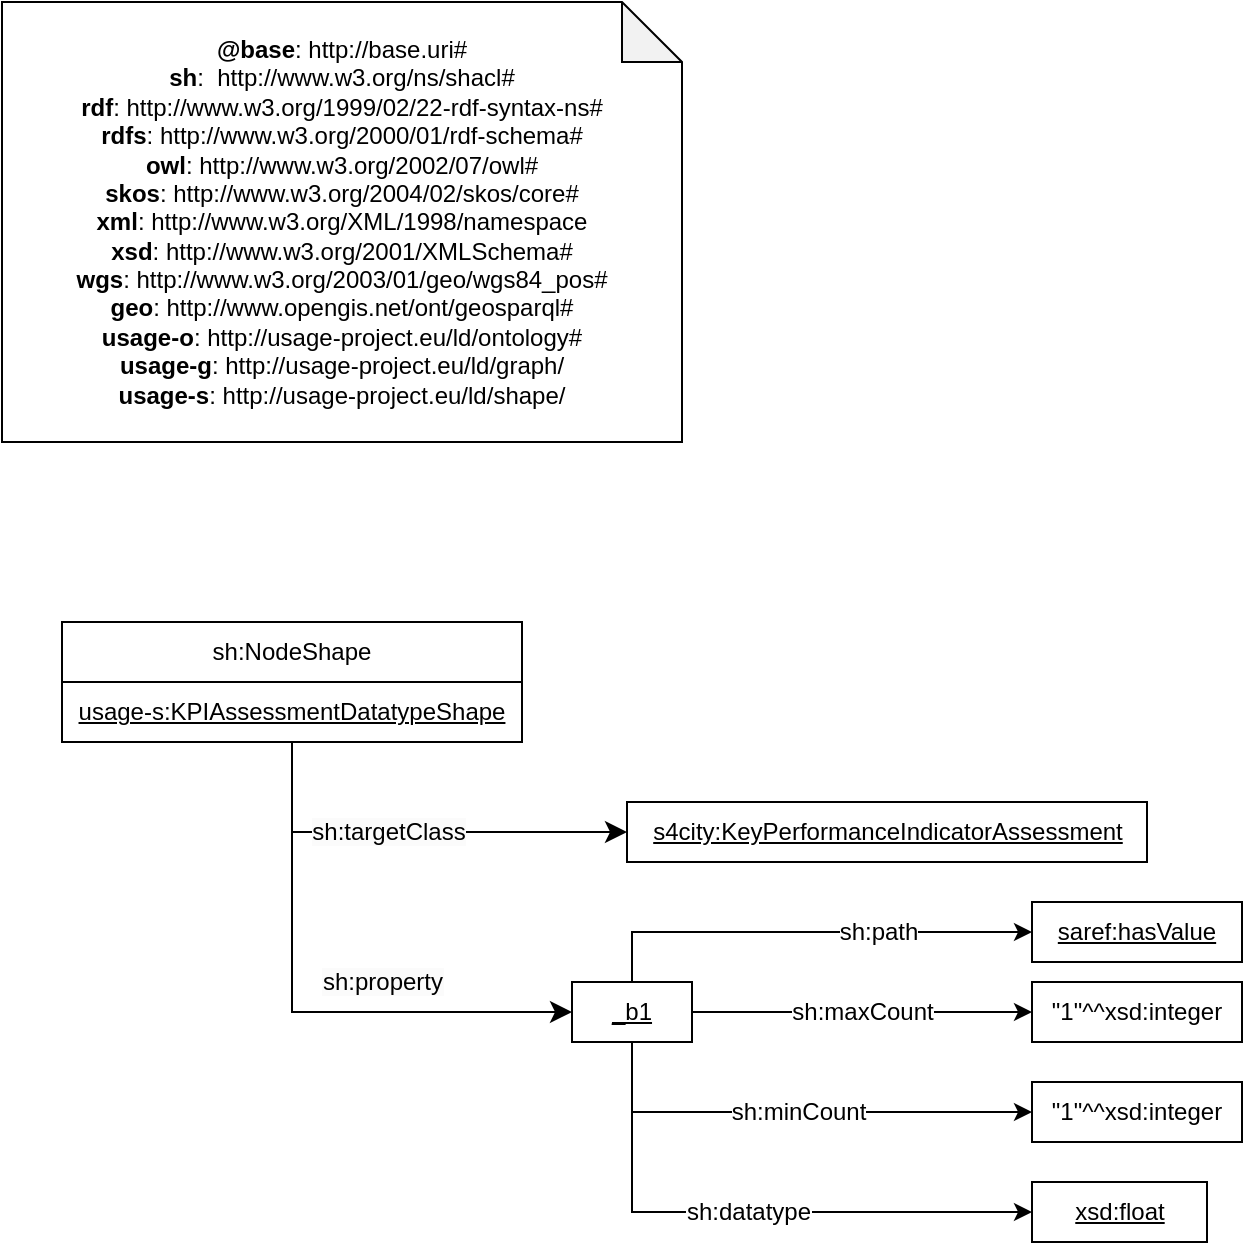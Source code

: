 <mxfile>
    <diagram id="Xxussv8ZQHDy4z-11eAJ" name="Page-1">
        <mxGraphModel dx="534" dy="465" grid="1" gridSize="10" guides="1" tooltips="1" connect="1" arrows="1" fold="1" page="1" pageScale="1" pageWidth="850" pageHeight="1100" math="0" shadow="0">
            <root>
                <mxCell id="0"/>
                <mxCell id="1" parent="0"/>
                <mxCell id="2" value="&lt;div&gt;&lt;b&gt;@base&lt;/b&gt;: http://base.uri#&lt;/div&gt;&lt;div&gt;&lt;b style=&quot;border-color: var(--border-color); background-color: initial;&quot;&gt;sh&lt;/b&gt;&lt;span style=&quot;border-color: var(--border-color); background-color: initial;&quot;&gt;: &amp;nbsp;http://www.w3.org/ns/shacl#&lt;/span&gt;&lt;br&gt;&lt;/div&gt;&lt;div&gt;&lt;b style=&quot;background-color: initial;&quot;&gt;rdf&lt;/b&gt;&lt;span style=&quot;background-color: initial;&quot;&gt;: http://www.w3.org/1999/02/22-rdf-syntax-ns#&lt;/span&gt;&lt;br&gt;&lt;/div&gt;&lt;div&gt;&lt;div style=&quot;border-color: var(--border-color);&quot;&gt;&lt;b&gt;rdfs&lt;/b&gt;: http://www.w3.org/2000/01/rdf-schema#&lt;/div&gt;&lt;div style=&quot;border-color: var(--border-color);&quot;&gt;&lt;span style=&quot;background-color: initial;&quot;&gt;&lt;b&gt;owl&lt;/b&gt;: http://www.w3.org/2002/07/owl#&lt;/span&gt;&lt;br&gt;&lt;/div&gt;&lt;div style=&quot;border-color: var(--border-color);&quot;&gt;&lt;b&gt;skos&lt;/b&gt;: http://www.w3.org/2004/02/skos/core#&lt;/div&gt;&lt;div style=&quot;border-color: var(--border-color);&quot;&gt;&lt;b&gt;xml&lt;/b&gt;: http://www.w3.org/XML/1998/namespace&lt;/div&gt;&lt;div style=&quot;border-color: var(--border-color);&quot;&gt;&lt;b&gt;xsd&lt;/b&gt;: http://www.w3.org/2001/XMLSchema#&lt;/div&gt;&lt;div style=&quot;border-color: var(--border-color);&quot;&gt;&lt;span style=&quot;background-color: initial;&quot;&gt;&lt;b&gt;wgs&lt;/b&gt;: http://www.w3.org/2003/01/geo/wgs84_pos#&lt;/span&gt;&lt;br&gt;&lt;/div&gt;&lt;div style=&quot;border-color: var(--border-color);&quot;&gt;&lt;b style=&quot;background-color: initial;&quot;&gt;geo&lt;/b&gt;&lt;span style=&quot;background-color: initial;&quot;&gt;: http://www.opengis.net/ont/geosparql#&lt;/span&gt;&lt;br&gt;&lt;/div&gt;&lt;div style=&quot;border-color: var(--border-color);&quot;&gt;&lt;div style=&quot;border-color: var(--border-color);&quot;&gt;&lt;b style=&quot;border-color: var(--border-color);&quot;&gt;usage-o&lt;/b&gt;: http://usage-project.eu/ld/ontology#&lt;/div&gt;&lt;/div&gt;&lt;div style=&quot;border-color: var(--border-color);&quot;&gt;&lt;span style=&quot;background-color: initial;&quot;&gt;&lt;b&gt;usage-g&lt;/b&gt;: http://usage-project.eu/ld/graph/&lt;/span&gt;&lt;br&gt;&lt;/div&gt;&lt;/div&gt;&lt;div style=&quot;border-color: var(--border-color);&quot;&gt;&lt;b style=&quot;border-color: var(--border-color);&quot;&gt;usage-s&lt;/b&gt;: http://usage-project.eu/ld/shape/&lt;br&gt;&lt;/div&gt;" style="shape=note;whiteSpace=wrap;html=1;backgroundOutline=1;darkOpacity=0.05;" parent="1" vertex="1">
                    <mxGeometry x="20" y="20" width="340" height="220" as="geometry"/>
                </mxCell>
                <mxCell id="3" value="&lt;div style=&quot;line-height: 19px;&quot;&gt;sh:NodeShape&lt;/div&gt;" style="rounded=0;whiteSpace=wrap;html=1;snapToPoint=1;points=[[0.1,0],[0.2,0],[0.3,0],[0.4,0],[0.5,0],[0.6,0],[0.7,0],[0.8,0],[0.9,0],[0,0.1],[0,0.3],[0,0.5],[0,0.7],[0,0.9],[0.1,1],[0.2,1],[0.3,1],[0.4,1],[0.5,1],[0.6,1],[0.7,1],[0.8,1],[0.9,1],[1,0.1],[1,0.3],[1,0.5],[1,0.7],[1,0.9]];" parent="1" vertex="1">
                    <mxGeometry x="50" y="330" width="230" height="30" as="geometry"/>
                </mxCell>
                <mxCell id="4" value="&lt;u&gt;usage-s:KPIAssessmentDatatypeShape&lt;/u&gt;" style="rounded=0;whiteSpace=wrap;html=1;snapToPoint=1;points=[[0.1,0],[0.2,0],[0.3,0],[0.4,0],[0.5,0],[0.6,0],[0.7,0],[0.8,0],[0.9,0],[0,0.1],[0,0.3],[0,0.5],[0,0.7],[0,0.9],[0.1,1],[0.2,1],[0.3,1],[0.4,1],[0.5,1],[0.6,1],[0.7,1],[0.8,1],[0.9,1],[1,0.1],[1,0.3],[1,0.5],[1,0.7],[1,0.9]];" parent="1" vertex="1">
                    <mxGeometry x="50" y="360" width="230" height="30" as="geometry"/>
                </mxCell>
                <mxCell id="5" value="" style="endArrow=classic;html=1;exitX=0.5;exitY=1;exitDx=0;exitDy=0;entryX=0;entryY=0.5;entryDx=0;entryDy=0;endSize=8;edgeStyle=orthogonalEdgeStyle;rounded=0;" parent="1" source="4" target="119" edge="1">
                    <mxGeometry width="50" height="50" relative="1" as="geometry">
                        <mxPoint x="193.0" y="495" as="sourcePoint"/>
                        <mxPoint x="315" y="405.0" as="targetPoint"/>
                    </mxGeometry>
                </mxCell>
                <mxCell id="6" value="&lt;span style=&quot;background-color: rgb(251, 251, 251);&quot;&gt;sh:targetClass&lt;/span&gt;" style="text;html=1;align=center;verticalAlign=middle;resizable=0;points=[];labelBackgroundColor=#ffffff;" parent="5" vertex="1" connectable="0">
                    <mxGeometry x="-0.127" relative="1" as="geometry">
                        <mxPoint as="offset"/>
                    </mxGeometry>
                </mxCell>
                <mxCell id="12" value="" style="endArrow=classic;html=1;exitX=0.5;exitY=1;exitDx=0;exitDy=0;endSize=8;rounded=0;entryX=0;entryY=0.5;entryDx=0;entryDy=0;edgeStyle=orthogonalEdgeStyle;" parent="1" source="4" target="15" edge="1">
                    <mxGeometry width="50" height="50" relative="1" as="geometry">
                        <mxPoint x="155" y="490" as="sourcePoint"/>
                        <mxPoint x="285" y="460" as="targetPoint"/>
                    </mxGeometry>
                </mxCell>
                <mxCell id="13" value="&lt;span style=&quot;background-color: rgb(251, 251, 251);&quot;&gt;sh:property&lt;/span&gt;" style="text;html=1;align=center;verticalAlign=middle;resizable=0;points=[];labelBackgroundColor=#ffffff;" parent="12" vertex="1" connectable="0">
                    <mxGeometry x="-0.127" relative="1" as="geometry">
                        <mxPoint x="45" as="offset"/>
                    </mxGeometry>
                </mxCell>
                <mxCell id="15" value="_b1" style="rounded=0;whiteSpace=wrap;html=1;snapToPoint=1;points=[[0.1,0],[0.2,0],[0.3,0],[0.4,0],[0.5,0],[0.6,0],[0.7,0],[0.8,0],[0.9,0],[0,0.1],[0,0.3],[0,0.5],[0,0.7],[0,0.9],[0.1,1],[0.2,1],[0.3,1],[0.4,1],[0.5,1],[0.6,1],[0.7,1],[0.8,1],[0.9,1],[1,0.1],[1,0.3],[1,0.5],[1,0.7],[1,0.9]];fontStyle=4" parent="1" vertex="1">
                    <mxGeometry x="305" y="510.0" width="60" height="30" as="geometry"/>
                </mxCell>
                <mxCell id="16" value="sh:path" style="edgeStyle=orthogonalEdgeStyle;rounded=0;orthogonalLoop=1;jettySize=auto;html=1;fontSize=12;entryX=0;entryY=0.5;entryDx=0;entryDy=0;" parent="1" source="15" target="122" edge="1">
                    <mxGeometry x="0.311" relative="1" as="geometry">
                        <mxPoint x="405" y="524.5" as="sourcePoint"/>
                        <mxPoint x="455" y="485" as="targetPoint"/>
                        <Array as="points">
                            <mxPoint x="335" y="485"/>
                        </Array>
                        <mxPoint as="offset"/>
                    </mxGeometry>
                </mxCell>
                <mxCell id="18" value="sh:maxCount" style="rounded=0;orthogonalLoop=1;jettySize=auto;html=1;fontSize=12;entryX=0;entryY=0.5;entryDx=0;entryDy=0;" parent="1" source="15" target="120" edge="1">
                    <mxGeometry relative="1" as="geometry">
                        <mxPoint x="365" y="565.0" as="sourcePoint"/>
                        <mxPoint x="535" y="525.333" as="targetPoint"/>
                        <mxPoint as="offset"/>
                    </mxGeometry>
                </mxCell>
                <mxCell id="20" value="sh:minCount" style="rounded=0;orthogonalLoop=1;jettySize=auto;html=1;fontSize=12;exitX=0.5;exitY=1;exitDx=0;exitDy=0;edgeStyle=orthogonalEdgeStyle;entryX=0;entryY=0.5;entryDx=0;entryDy=0;" parent="1" source="15" target="126" edge="1">
                    <mxGeometry relative="1" as="geometry">
                        <mxPoint x="335.001" y="575" as="sourcePoint"/>
                        <mxPoint x="535" y="575" as="targetPoint"/>
                        <Array as="points">
                            <mxPoint x="335" y="575"/>
                        </Array>
                    </mxGeometry>
                </mxCell>
                <mxCell id="119" value="&lt;div style=&quot;line-height: 19px;&quot;&gt;&lt;div style=&quot;line-height: 19px;&quot;&gt;s4city:KeyPerformanceIndicatorAssessment&lt;/div&gt;&lt;/div&gt;" style="rounded=0;whiteSpace=wrap;html=1;snapToPoint=1;points=[[0.1,0],[0.2,0],[0.3,0],[0.4,0],[0.5,0],[0.6,0],[0.7,0],[0.8,0],[0.9,0],[0,0.1],[0,0.3],[0,0.5],[0,0.7],[0,0.9],[0.1,1],[0.2,1],[0.3,1],[0.4,1],[0.5,1],[0.6,1],[0.7,1],[0.8,1],[0.9,1],[1,0.1],[1,0.3],[1,0.5],[1,0.7],[1,0.9]];fontStyle=4" parent="1" vertex="1">
                    <mxGeometry x="332.5" y="420" width="260" height="30" as="geometry"/>
                </mxCell>
                <mxCell id="120" value="&quot;1&quot;^^xsd:integer" style="rounded=0;whiteSpace=wrap;html=1;snapToPoint=1;" parent="1" vertex="1">
                    <mxGeometry x="535" y="510" width="105" height="30" as="geometry"/>
                </mxCell>
                <mxCell id="122" value="&lt;div style=&quot;line-height: 19px;&quot;&gt;&lt;div style=&quot;line-height: 19px;&quot;&gt;saref:hasValue&lt;/div&gt;&lt;/div&gt;" style="rounded=0;whiteSpace=wrap;html=1;snapToPoint=1;points=[[0.1,0],[0.2,0],[0.3,0],[0.4,0],[0.5,0],[0.6,0],[0.7,0],[0.8,0],[0.9,0],[0,0.1],[0,0.3],[0,0.5],[0,0.7],[0,0.9],[0.1,1],[0.2,1],[0.3,1],[0.4,1],[0.5,1],[0.6,1],[0.7,1],[0.8,1],[0.9,1],[1,0.1],[1,0.3],[1,0.5],[1,0.7],[1,0.9]];fontStyle=4" parent="1" vertex="1">
                    <mxGeometry x="535" y="470" width="105" height="30" as="geometry"/>
                </mxCell>
                <mxCell id="124" value="sh:datatype" style="rounded=0;orthogonalLoop=1;jettySize=auto;html=1;fontSize=12;exitX=0.5;exitY=1;exitDx=0;exitDy=0;entryX=0;entryY=0.5;entryDx=0;entryDy=0;edgeStyle=orthogonalEdgeStyle;" parent="1" source="15" target="125" edge="1">
                    <mxGeometry relative="1" as="geometry">
                        <mxPoint x="345.0" y="550.0" as="sourcePoint"/>
                        <mxPoint x="545" y="585" as="targetPoint"/>
                    </mxGeometry>
                </mxCell>
                <mxCell id="125" value="&lt;div style=&quot;line-height: 19px;&quot;&gt;&lt;div style=&quot;line-height: 19px;&quot;&gt;xsd:float&lt;/div&gt;&lt;/div&gt;" style="rounded=0;whiteSpace=wrap;html=1;snapToPoint=1;points=[[0.1,0],[0.2,0],[0.3,0],[0.4,0],[0.5,0],[0.6,0],[0.7,0],[0.8,0],[0.9,0],[0,0.1],[0,0.3],[0,0.5],[0,0.7],[0,0.9],[0.1,1],[0.2,1],[0.3,1],[0.4,1],[0.5,1],[0.6,1],[0.7,1],[0.8,1],[0.9,1],[1,0.1],[1,0.3],[1,0.5],[1,0.7],[1,0.9]];fontStyle=4" parent="1" vertex="1">
                    <mxGeometry x="535" y="610" width="87.5" height="30" as="geometry"/>
                </mxCell>
                <mxCell id="126" value="&quot;1&quot;^^xsd:integer" style="rounded=0;whiteSpace=wrap;html=1;snapToPoint=1;" parent="1" vertex="1">
                    <mxGeometry x="535" y="560" width="105" height="30" as="geometry"/>
                </mxCell>
            </root>
        </mxGraphModel>
    </diagram>
</mxfile>